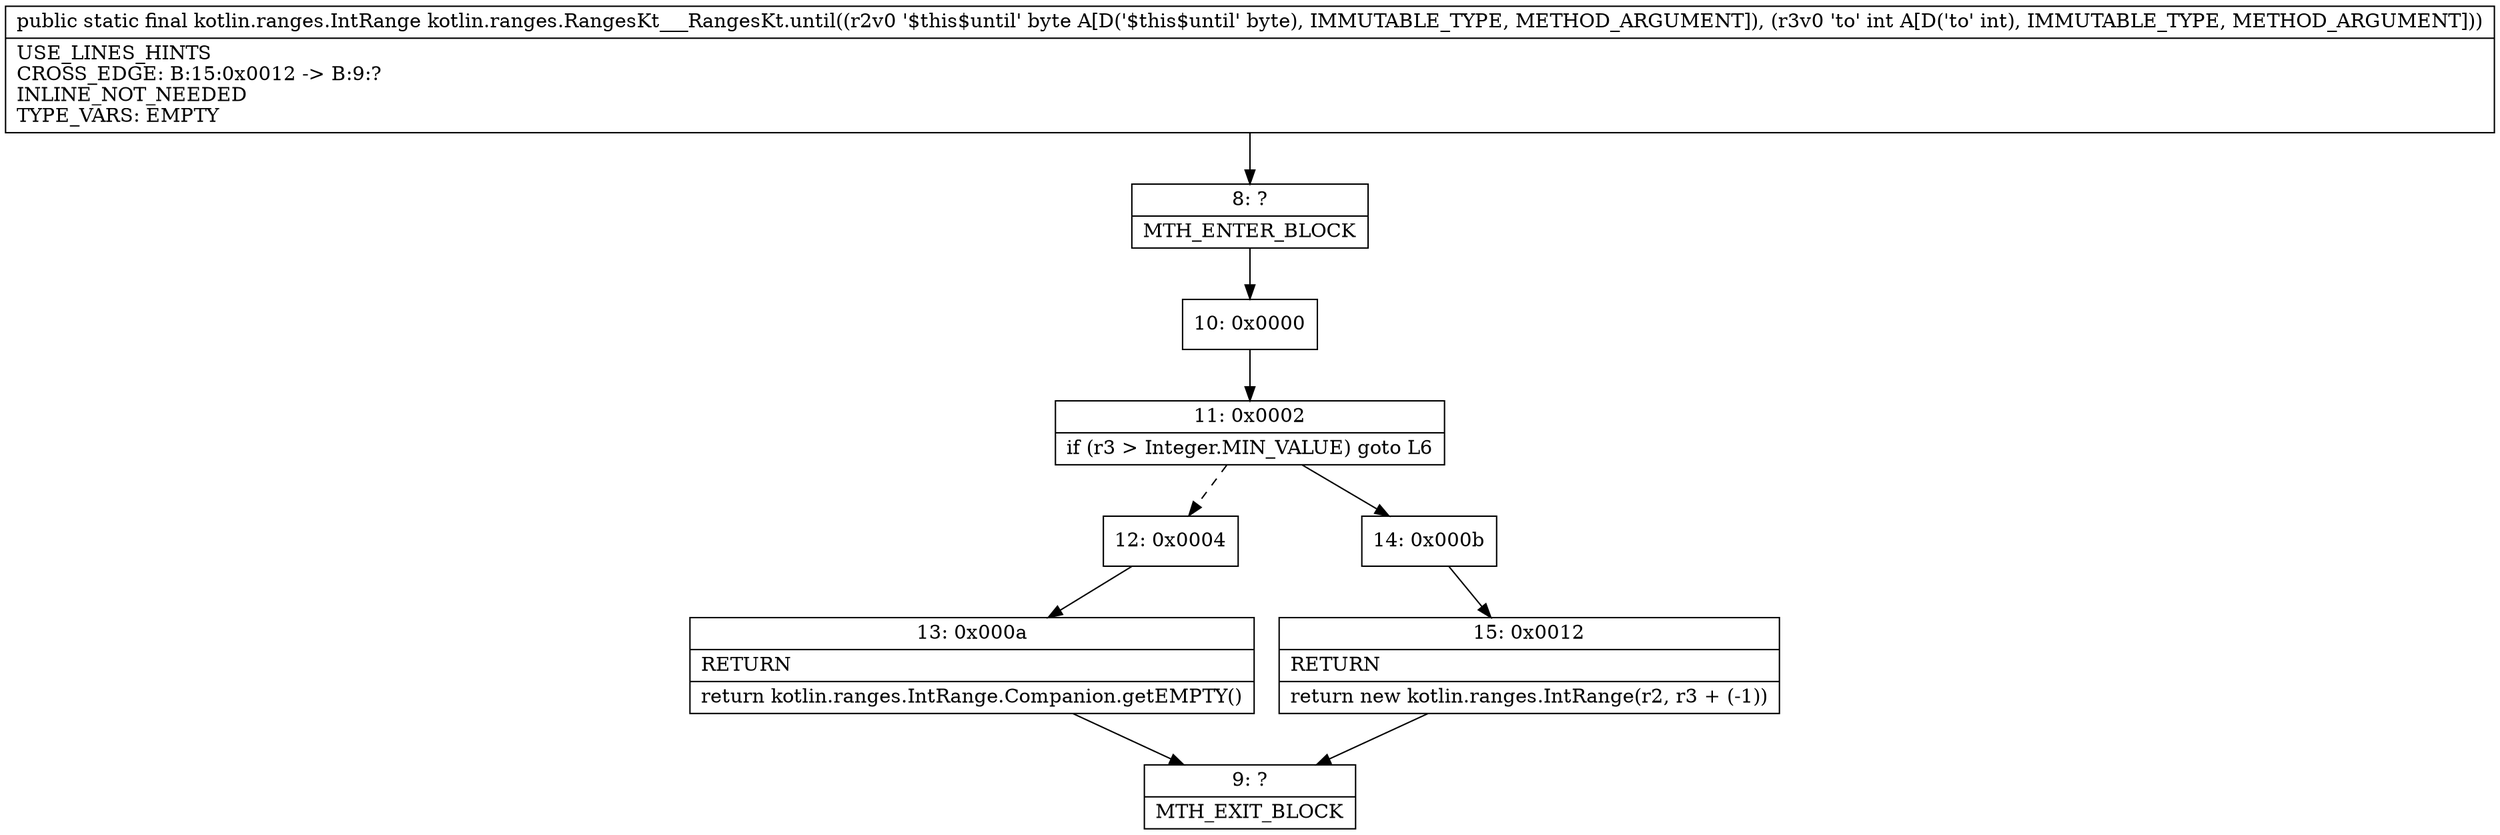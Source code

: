 digraph "CFG forkotlin.ranges.RangesKt___RangesKt.until(BI)Lkotlin\/ranges\/IntRange;" {
Node_8 [shape=record,label="{8\:\ ?|MTH_ENTER_BLOCK\l}"];
Node_10 [shape=record,label="{10\:\ 0x0000}"];
Node_11 [shape=record,label="{11\:\ 0x0002|if (r3 \> Integer.MIN_VALUE) goto L6\l}"];
Node_12 [shape=record,label="{12\:\ 0x0004}"];
Node_13 [shape=record,label="{13\:\ 0x000a|RETURN\l|return kotlin.ranges.IntRange.Companion.getEMPTY()\l}"];
Node_9 [shape=record,label="{9\:\ ?|MTH_EXIT_BLOCK\l}"];
Node_14 [shape=record,label="{14\:\ 0x000b}"];
Node_15 [shape=record,label="{15\:\ 0x0012|RETURN\l|return new kotlin.ranges.IntRange(r2, r3 + (\-1))\l}"];
MethodNode[shape=record,label="{public static final kotlin.ranges.IntRange kotlin.ranges.RangesKt___RangesKt.until((r2v0 '$this$until' byte A[D('$this$until' byte), IMMUTABLE_TYPE, METHOD_ARGUMENT]), (r3v0 'to' int A[D('to' int), IMMUTABLE_TYPE, METHOD_ARGUMENT]))  | USE_LINES_HINTS\lCROSS_EDGE: B:15:0x0012 \-\> B:9:?\lINLINE_NOT_NEEDED\lTYPE_VARS: EMPTY\l}"];
MethodNode -> Node_8;Node_8 -> Node_10;
Node_10 -> Node_11;
Node_11 -> Node_12[style=dashed];
Node_11 -> Node_14;
Node_12 -> Node_13;
Node_13 -> Node_9;
Node_14 -> Node_15;
Node_15 -> Node_9;
}

